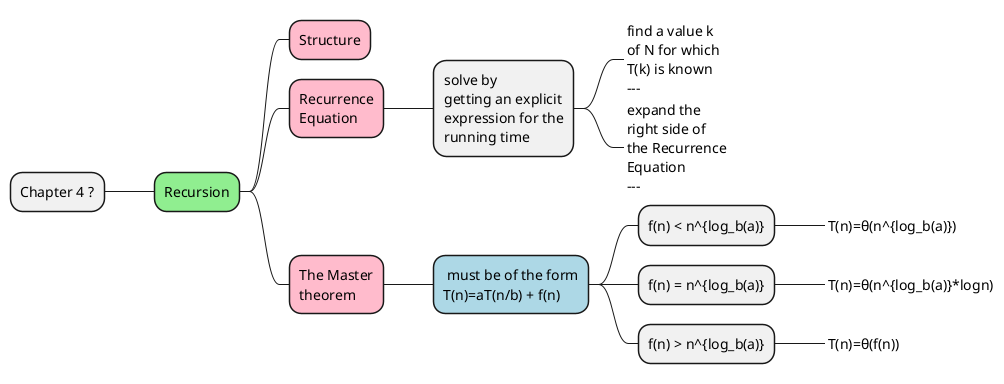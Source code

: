 @startmindmap

* Chapter 4 ?
**[#lightgreen] Recursion

***[#FFBBCC] Structure

***[#FFBBCC]:Recurrence
Equation;
****:solve by 
getting an explicit
expression for the
running time;
*****_:find a value k
of N for which 
T(k) is known
---;
*****_:expand the
right side of 
the Recurrence 
Equation
---;

***[#FFBBCC]:The Master
theorem;
****[#lightblue]: must be of the form 
T(n)=aT(n/b) + f(n);

***** f(n) < n^{log_b(a)}
******_ T(n)=θ(n^{log_b(a)})

***** f(n) = n^{log_b(a)}
******_ T(n)=θ(n^{log_b(a)}*logn)

***** f(n) > n^{log_b(a)}
******_ T(n)=θ(f(n))

@endmindmap